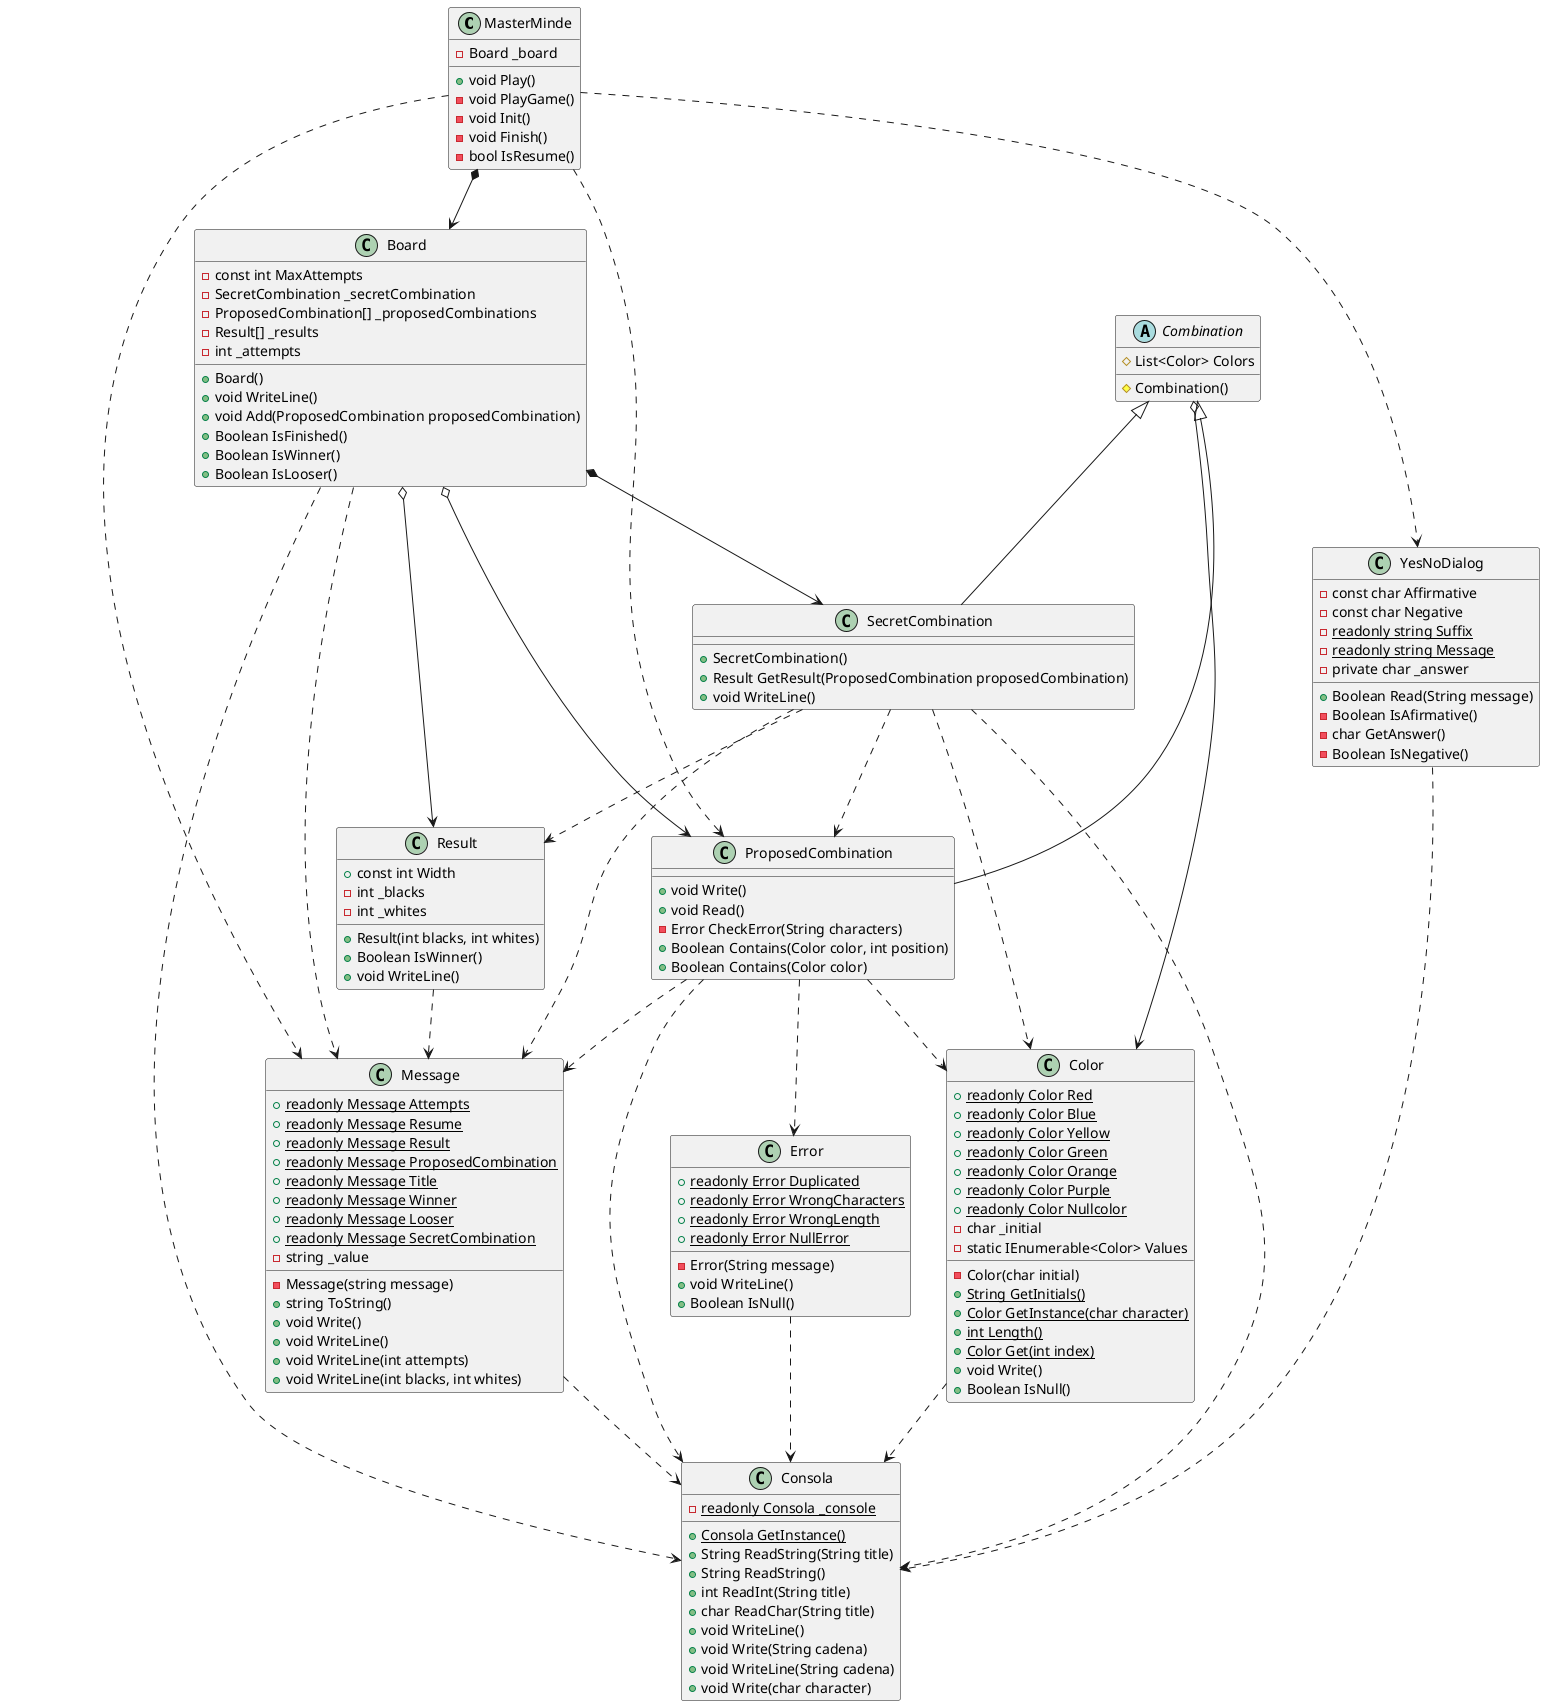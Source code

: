 @startuml

class MasterMinde {
    - Board _board

    + void Play()
    - void PlayGame()
    - void Init()
    - void Finish()
    - bool IsResume()
}

class YesNoDialog {
    - const char Affirmative
    - const char Negative
    - {static} readonly string Suffix
    - {static} readonly string Message
    - private char _answer

    + Boolean Read(String message)
    - Boolean IsAfirmative()
    - char GetAnswer()
    - Boolean IsNegative()
}

class Message {
    + {static} readonly Message Attempts
    + {static} readonly Message Resume
    + {static} readonly Message Result
    + {static} readonly Message ProposedCombination
    + {static} readonly Message Title
    + {static} readonly Message Winner
    + {static} readonly Message Looser
    + {static} readonly Message SecretCombination
    - string _value

    - Message(string message)
    + string ToString()
    + void Write()
    + void WriteLine()
    + void WriteLine(int attempts)
    + void WriteLine(int blacks, int whites)
}

class Consola {
    - {static} readonly Consola _console

    + {static} Consola GetInstance()
    + String ReadString(String title)
    + String ReadString()
    + int ReadInt(String title)
    + char ReadChar(String title)
    + void WriteLine()
    + void Write(String cadena)
    + void WriteLine(String cadena)
    + void Write(char character)
}

class Color {
    + {static} readonly Color Red
    + {static} readonly Color Blue
    + {static} readonly Color Yellow
    + {static} readonly Color Green
    + {static} readonly Color Orange
    + {static} readonly Color Purple
    + {static} readonly Color Nullcolor
    - char _initial
    - static IEnumerable<Color> Values

    - Color(char initial)
    + {static} String GetInitials()
    + {static} Color GetInstance(char character)
    + {static} int Length()
    + {static} Color Get(int index)
    + void Write()
    + Boolean IsNull()
}

class Error {
    + {static} readonly Error Duplicated
    + {static} readonly Error WrongCharacters
    + {static} readonly Error WrongLength
    + {static} readonly Error NullError

    - Error(String message)
    + void WriteLine()
    + Boolean IsNull()
}

abstract class Combination {
    # List<Color> Colors
    # Combination()
}

class ProposedCombination {
    + void Write()
    + void Read()
    - Error CheckError(String characters)
    + Boolean Contains(Color color, int position)
    + Boolean Contains(Color color)
}

class SecretCombination {
    + SecretCombination()
    + Result GetResult(ProposedCombination proposedCombination)
    + void WriteLine()
}

class Result {
    + const int Width
    - int _blacks
    - int _whites

    + Result(int blacks, int whites)
    + Boolean IsWinner()
    + void WriteLine()
}

class Board {
    - const int MaxAttempts
    - SecretCombination _secretCombination
    - ProposedCombination[] _proposedCombinations
    - Result[] _results
    - int _attempts

    + Board()
    + void WriteLine()
    + void Add(ProposedCombination proposedCombination)
    + Boolean IsFinished()
    + Boolean IsWinner()
    + Boolean IsLooser()
}

YesNoDialog ..> Consola
Message ..> Consola
Color ..> Consola
Error ..> Consola
MasterMinde *--> Board
MasterMinde ..> YesNoDialog
MasterMinde ..> Message
MasterMinde ..> ProposedCombination
Combination <|-- ProposedCombination
Combination <|-- SecretCombination
Combination o--> Color
ProposedCombination ..> Color
ProposedCombination ..> Error
ProposedCombination ..> Consola
ProposedCombination ..> Message
SecretCombination ..> Color
SecretCombination ..> Consola
SecretCombination ..> Message
SecretCombination ..> ProposedCombination
SecretCombination ..> Result
Result ..> Message
Board *--> SecretCombination
Board o--> ProposedCombination
Board o--> Result
Board ..> Consola
Board ..> Message

@enduml
